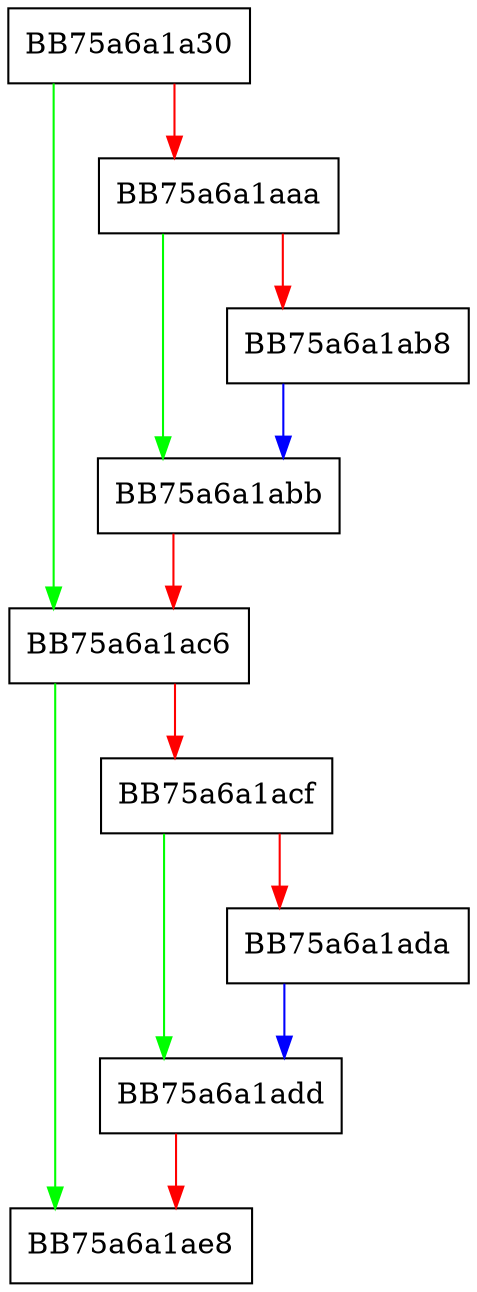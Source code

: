 digraph UpdateUniqueIdForInfo {
  node [shape="box"];
  graph [splines=ortho];
  BB75a6a1a30 -> BB75a6a1ac6 [color="green"];
  BB75a6a1a30 -> BB75a6a1aaa [color="red"];
  BB75a6a1aaa -> BB75a6a1abb [color="green"];
  BB75a6a1aaa -> BB75a6a1ab8 [color="red"];
  BB75a6a1ab8 -> BB75a6a1abb [color="blue"];
  BB75a6a1abb -> BB75a6a1ac6 [color="red"];
  BB75a6a1ac6 -> BB75a6a1ae8 [color="green"];
  BB75a6a1ac6 -> BB75a6a1acf [color="red"];
  BB75a6a1acf -> BB75a6a1add [color="green"];
  BB75a6a1acf -> BB75a6a1ada [color="red"];
  BB75a6a1ada -> BB75a6a1add [color="blue"];
  BB75a6a1add -> BB75a6a1ae8 [color="red"];
}